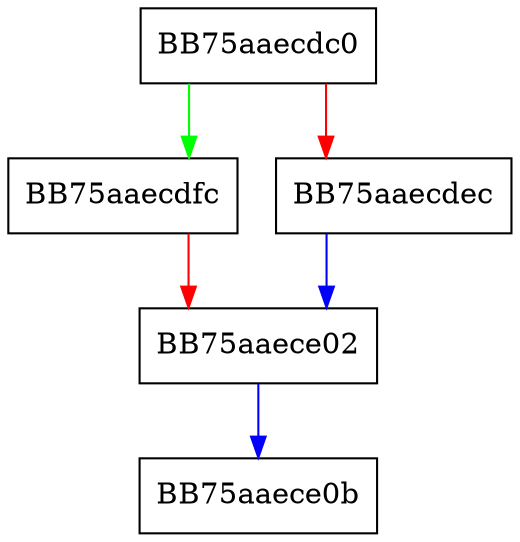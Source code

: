 digraph GetFilteredSampleName {
  node [shape="box"];
  graph [splines=ortho];
  BB75aaecdc0 -> BB75aaecdfc [color="green"];
  BB75aaecdc0 -> BB75aaecdec [color="red"];
  BB75aaecdec -> BB75aaece02 [color="blue"];
  BB75aaecdfc -> BB75aaece02 [color="red"];
  BB75aaece02 -> BB75aaece0b [color="blue"];
}